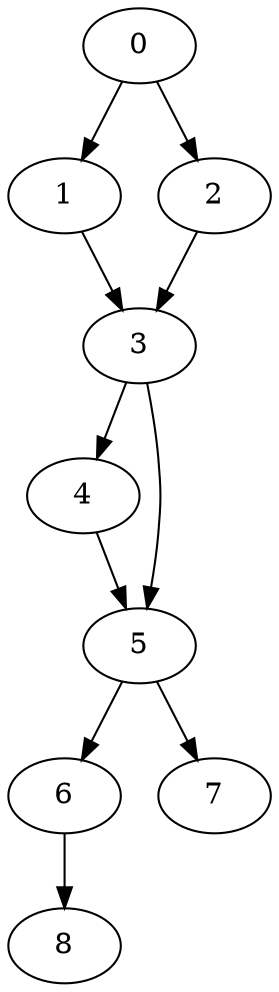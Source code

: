 digraph {
	0
	1
	2
	3
	4
	5
	6
	7
	8
	1 -> 3
	2 -> 3
	4 -> 5
	3 -> 5
	5 -> 6
	5 -> 7
	6 -> 8
	0 -> 2
	0 -> 1
	3 -> 4
}
